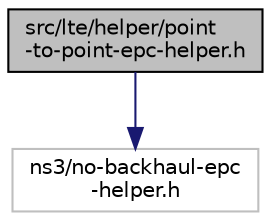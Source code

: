 digraph "src/lte/helper/point-to-point-epc-helper.h"
{
 // LATEX_PDF_SIZE
  edge [fontname="Helvetica",fontsize="10",labelfontname="Helvetica",labelfontsize="10"];
  node [fontname="Helvetica",fontsize="10",shape=record];
  Node1 [label="src/lte/helper/point\l-to-point-epc-helper.h",height=0.2,width=0.4,color="black", fillcolor="grey75", style="filled", fontcolor="black",tooltip=" "];
  Node1 -> Node2 [color="midnightblue",fontsize="10",style="solid",fontname="Helvetica"];
  Node2 [label="ns3/no-backhaul-epc\l-helper.h",height=0.2,width=0.4,color="grey75", fillcolor="white", style="filled",tooltip=" "];
}

